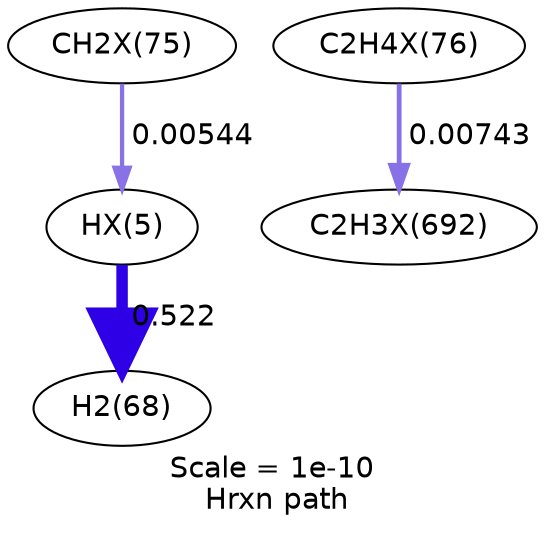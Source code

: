 digraph reaction_paths {
center=1;
s22 -> s8[fontname="Helvetica", style="setlinewidth(5.51)", arrowsize=2.75, color="0.7, 1.02, 0.9"
, label=" 0.522"];
s33 -> s22[fontname="Helvetica", style="setlinewidth(2.06)", arrowsize=1.03, color="0.7, 0.505, 0.9"
, label=" 0.00544"];
s34 -> s94[fontname="Helvetica", style="setlinewidth(2.3)", arrowsize=1.15, color="0.7, 0.507, 0.9"
, label=" 0.00743"];
s8 [ fontname="Helvetica", label="H2(68)"];
s22 [ fontname="Helvetica", label="HX(5)"];
s33 [ fontname="Helvetica", label="CH2X(75)"];
s34 [ fontname="Helvetica", label="C2H4X(76)"];
s94 [ fontname="Helvetica", label="C2H3X(692)"];
 label = "Scale = 1e-10\l Hrxn path";
 fontname = "Helvetica";
}
